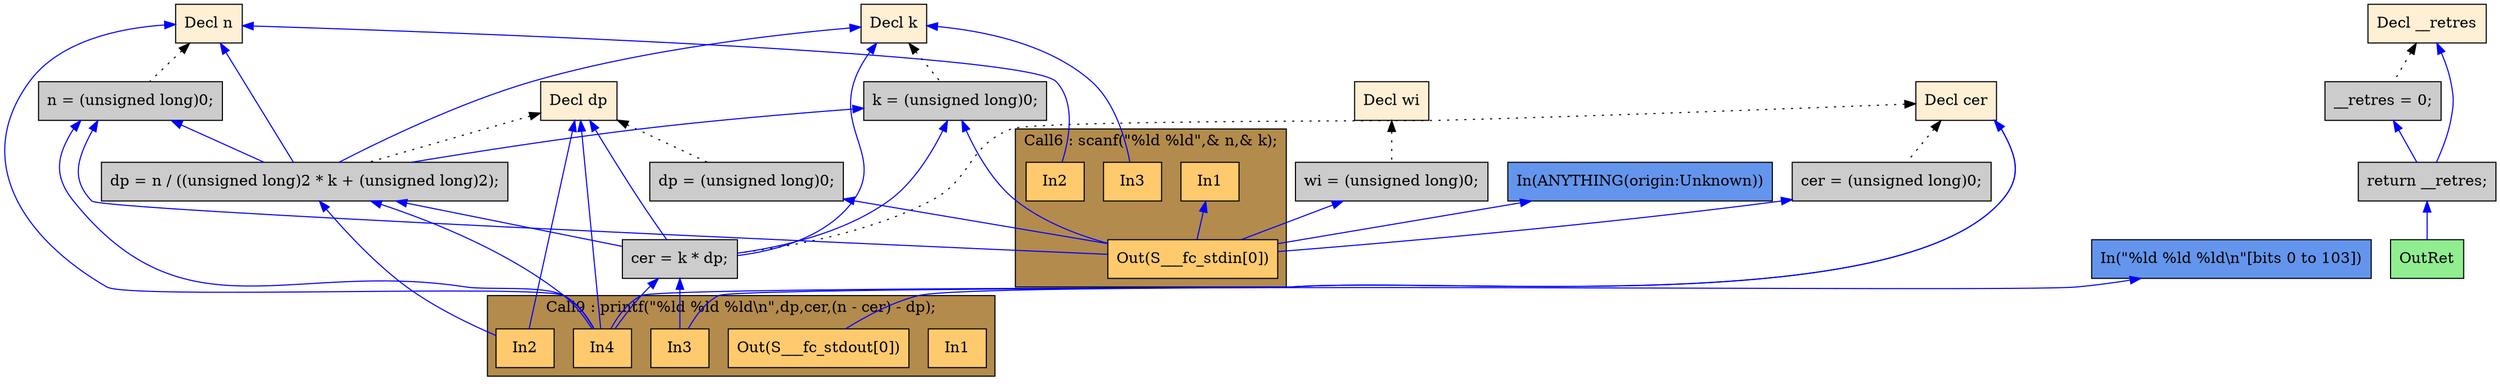 digraph G {
  rankdir=TB;
  node [style="filled", ];
  2 [label="Decl n", fillcolor="#FFEFD5", shape=box, ];
  3 [label="Decl k", fillcolor="#FFEFD5", shape=box, ];
  4 [label="Decl dp", fillcolor="#FFEFD5", shape=box, ];
  5 [label="Decl cer", fillcolor="#FFEFD5", shape=box, ];
  6 [label="Decl wi", fillcolor="#FFEFD5", shape=box, ];
  7 [label="Decl __retres", fillcolor="#FFEFD5", shape=box, ];
  8 [label="n = (unsigned long)0;", fillcolor="#CCCCCC", shape=box, ];
  9 [label="k = (unsigned long)0;", fillcolor="#CCCCCC", shape=box, ];
  10 [label="dp = (unsigned long)0;", fillcolor="#CCCCCC", shape=box, ];
  11 [label="cer = (unsigned long)0;", fillcolor="#CCCCCC", shape=box, ];
  12 [label="wi = (unsigned long)0;", fillcolor="#CCCCCC", shape=box, ];
  14 [label="In1", fillcolor="#FFCA6E", shape=box, ];
  15 [label="In2", fillcolor="#FFCA6E", shape=box, ];
  16 [label="In3", fillcolor="#FFCA6E", shape=box, ];
  17 [label="Out(S___fc_stdin[0])", fillcolor="#FFCA6E", shape=box, ];
  18 [label="dp = n / ((unsigned long)2 * k + (unsigned long)2);",
      fillcolor="#CCCCCC", shape=box, ];
  19 [label="cer = k * dp;", fillcolor="#CCCCCC", shape=box, ];
  21 [label="In1", fillcolor="#FFCA6E", shape=box, ];
  22 [label="In2", fillcolor="#FFCA6E", shape=box, ];
  23 [label="In3", fillcolor="#FFCA6E", shape=box, ];
  24 [label="In4", fillcolor="#FFCA6E", shape=box, ];
  25 [label="Out(S___fc_stdout[0])", fillcolor="#FFCA6E", shape=box, ];
  26 [label="__retres = 0;", fillcolor="#CCCCCC", shape=box, ];
  27 [label="return __retres;", fillcolor="#CCCCCC", shape=box, ];
  28 [label="OutRet", fillcolor="#90EE90", shape=box, ];
  29 [label="In(\"%ld %ld %ld\\n\"[bits 0 to 103])", fillcolor="#6495ED",
      shape=box, ];
  30 [label="In(ANYTHING(origin:Unknown))", fillcolor="#6495ED", shape=box, ];
  
  subgraph cluster_Call6 { label="Call6 : scanf(\"%ld %ld\",& n,& k);";
                           fillcolor="#B38B4D"; style="filled"; 17;16;15;14;
     };
  subgraph cluster_Call9 { label="Call9 : printf(\"%ld %ld %ld\\n\",dp,cer,(n - cer) - dp);";
                           fillcolor="#B38B4D"; style="filled"; 25;24;23;22;21;
     };
  
  edge [dir=back, ];
  2 -> 8 [color="#000000", style="dotted", ];
  3 -> 9 [color="#000000", style="dotted", ];
  4 -> 10 [color="#000000", style="dotted", ];
  5 -> 11 [color="#000000", style="dotted", ];
  6 -> 12 [color="#000000", style="dotted", ];
  2 -> 15 [color="#0000FF", ];
  3 -> 16 [color="#0000FF", ];
  8 -> 17 [color="#0000FF", ];
  9 -> 17 [color="#0000FF", ];
  10 -> 17 [color="#0000FF", ];
  11 -> 17 [color="#0000FF", ];
  12 -> 17 [color="#0000FF", ];
  14 -> 17 [color="#0000FF", ];
  30 -> 17 [color="#0000FF", ];
  2 -> 18 [color="#0000FF", ];
  3 -> 18 [color="#0000FF", ];
  4 -> 18 [color="#000000", style="dotted", ];
  8 -> 18 [color="#0000FF", ];
  9 -> 18 [color="#0000FF", ];
  3 -> 19 [color="#0000FF", ];
  4 -> 19 [color="#0000FF", ];
  5 -> 19 [color="#000000", style="dotted", ];
  9 -> 19 [color="#0000FF", ];
  18 -> 19 [color="#0000FF", ];
  4 -> 22 [color="#0000FF", ];
  18 -> 22 [color="#0000FF", ];
  5 -> 23 [color="#0000FF", ];
  19 -> 23 [color="#0000FF", ];
  2 -> 24 [color="#0000FF", ];
  4 -> 24 [color="#0000FF", ];
  5 -> 24 [color="#0000FF", ];
  8 -> 24 [color="#0000FF", ];
  18 -> 24 [color="#0000FF", ];
  19 -> 24 [color="#0000FF", ];
  29 -> 25 [color="#0000FF", ];
  7 -> 26 [color="#000000", style="dotted", ];
  7 -> 27 [color="#0000FF", ];
  26 -> 27 [color="#0000FF", ];
  27 -> 28 [color="#0000FF", ];
  
  }